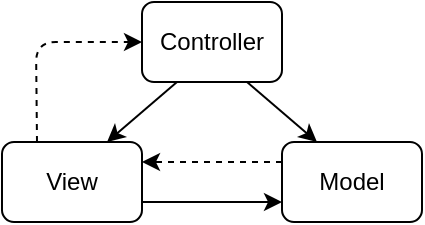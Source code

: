 <mxfile version="11.3.0" type="device" pages="1"><diagram id="ZszofCv6hoLqpSicDeDh" name="Page-1"><mxGraphModel dx="443" dy="399" grid="1" gridSize="10" guides="1" tooltips="1" connect="1" arrows="1" fold="1" page="1" pageScale="1" pageWidth="827" pageHeight="1169" math="0" shadow="0"><root><mxCell id="0"/><mxCell id="1" parent="0"/><mxCell id="HDF_RyLQr-wGgINFtoVg-1" value="Controller" style="rounded=1;whiteSpace=wrap;html=1;" vertex="1" parent="1"><mxGeometry x="170" y="30" width="70" height="40" as="geometry"/></mxCell><mxCell id="HDF_RyLQr-wGgINFtoVg-2" value="Model" style="rounded=1;whiteSpace=wrap;html=1;" vertex="1" parent="1"><mxGeometry x="240" y="100" width="70" height="40" as="geometry"/></mxCell><mxCell id="HDF_RyLQr-wGgINFtoVg-3" value="View" style="rounded=1;whiteSpace=wrap;html=1;" vertex="1" parent="1"><mxGeometry x="100" y="100" width="70" height="40" as="geometry"/></mxCell><mxCell id="HDF_RyLQr-wGgINFtoVg-4" value="" style="endArrow=classic;html=1;exitX=0.75;exitY=1;exitDx=0;exitDy=0;entryX=0.25;entryY=0;entryDx=0;entryDy=0;" edge="1" parent="1" source="HDF_RyLQr-wGgINFtoVg-1" target="HDF_RyLQr-wGgINFtoVg-2"><mxGeometry width="50" height="50" relative="1" as="geometry"><mxPoint x="100" y="210" as="sourcePoint"/><mxPoint x="150" y="160" as="targetPoint"/></mxGeometry></mxCell><mxCell id="HDF_RyLQr-wGgINFtoVg-5" value="" style="endArrow=classic;html=1;exitX=0.25;exitY=1;exitDx=0;exitDy=0;entryX=0.75;entryY=0;entryDx=0;entryDy=0;" edge="1" parent="1" source="HDF_RyLQr-wGgINFtoVg-1" target="HDF_RyLQr-wGgINFtoVg-3"><mxGeometry width="50" height="50" relative="1" as="geometry"><mxPoint x="232.5" y="80" as="sourcePoint"/><mxPoint x="267.5" y="110" as="targetPoint"/></mxGeometry></mxCell><mxCell id="HDF_RyLQr-wGgINFtoVg-6" value="" style="endArrow=classic;html=1;exitX=1;exitY=0.75;exitDx=0;exitDy=0;entryX=0;entryY=0.75;entryDx=0;entryDy=0;" edge="1" parent="1" source="HDF_RyLQr-wGgINFtoVg-3" target="HDF_RyLQr-wGgINFtoVg-2"><mxGeometry width="50" height="50" relative="1" as="geometry"><mxPoint x="242.5" y="90" as="sourcePoint"/><mxPoint x="277.5" y="120" as="targetPoint"/></mxGeometry></mxCell><mxCell id="HDF_RyLQr-wGgINFtoVg-7" value="" style="endArrow=classic;html=1;exitX=0;exitY=0.25;exitDx=0;exitDy=0;entryX=1;entryY=0.25;entryDx=0;entryDy=0;dashed=1;" edge="1" parent="1" source="HDF_RyLQr-wGgINFtoVg-2" target="HDF_RyLQr-wGgINFtoVg-3"><mxGeometry width="50" height="50" relative="1" as="geometry"><mxPoint x="252.5" y="100" as="sourcePoint"/><mxPoint x="287.5" y="130" as="targetPoint"/></mxGeometry></mxCell><mxCell id="HDF_RyLQr-wGgINFtoVg-8" value="" style="endArrow=classic;html=1;exitX=0.25;exitY=0;exitDx=0;exitDy=0;entryX=0;entryY=0.5;entryDx=0;entryDy=0;dashed=1;" edge="1" parent="1" source="HDF_RyLQr-wGgINFtoVg-3" target="HDF_RyLQr-wGgINFtoVg-1"><mxGeometry width="50" height="50" relative="1" as="geometry"><mxPoint x="250" y="120" as="sourcePoint"/><mxPoint x="180" y="120" as="targetPoint"/><Array as="points"><mxPoint x="117" y="50"/></Array></mxGeometry></mxCell></root></mxGraphModel></diagram></mxfile>